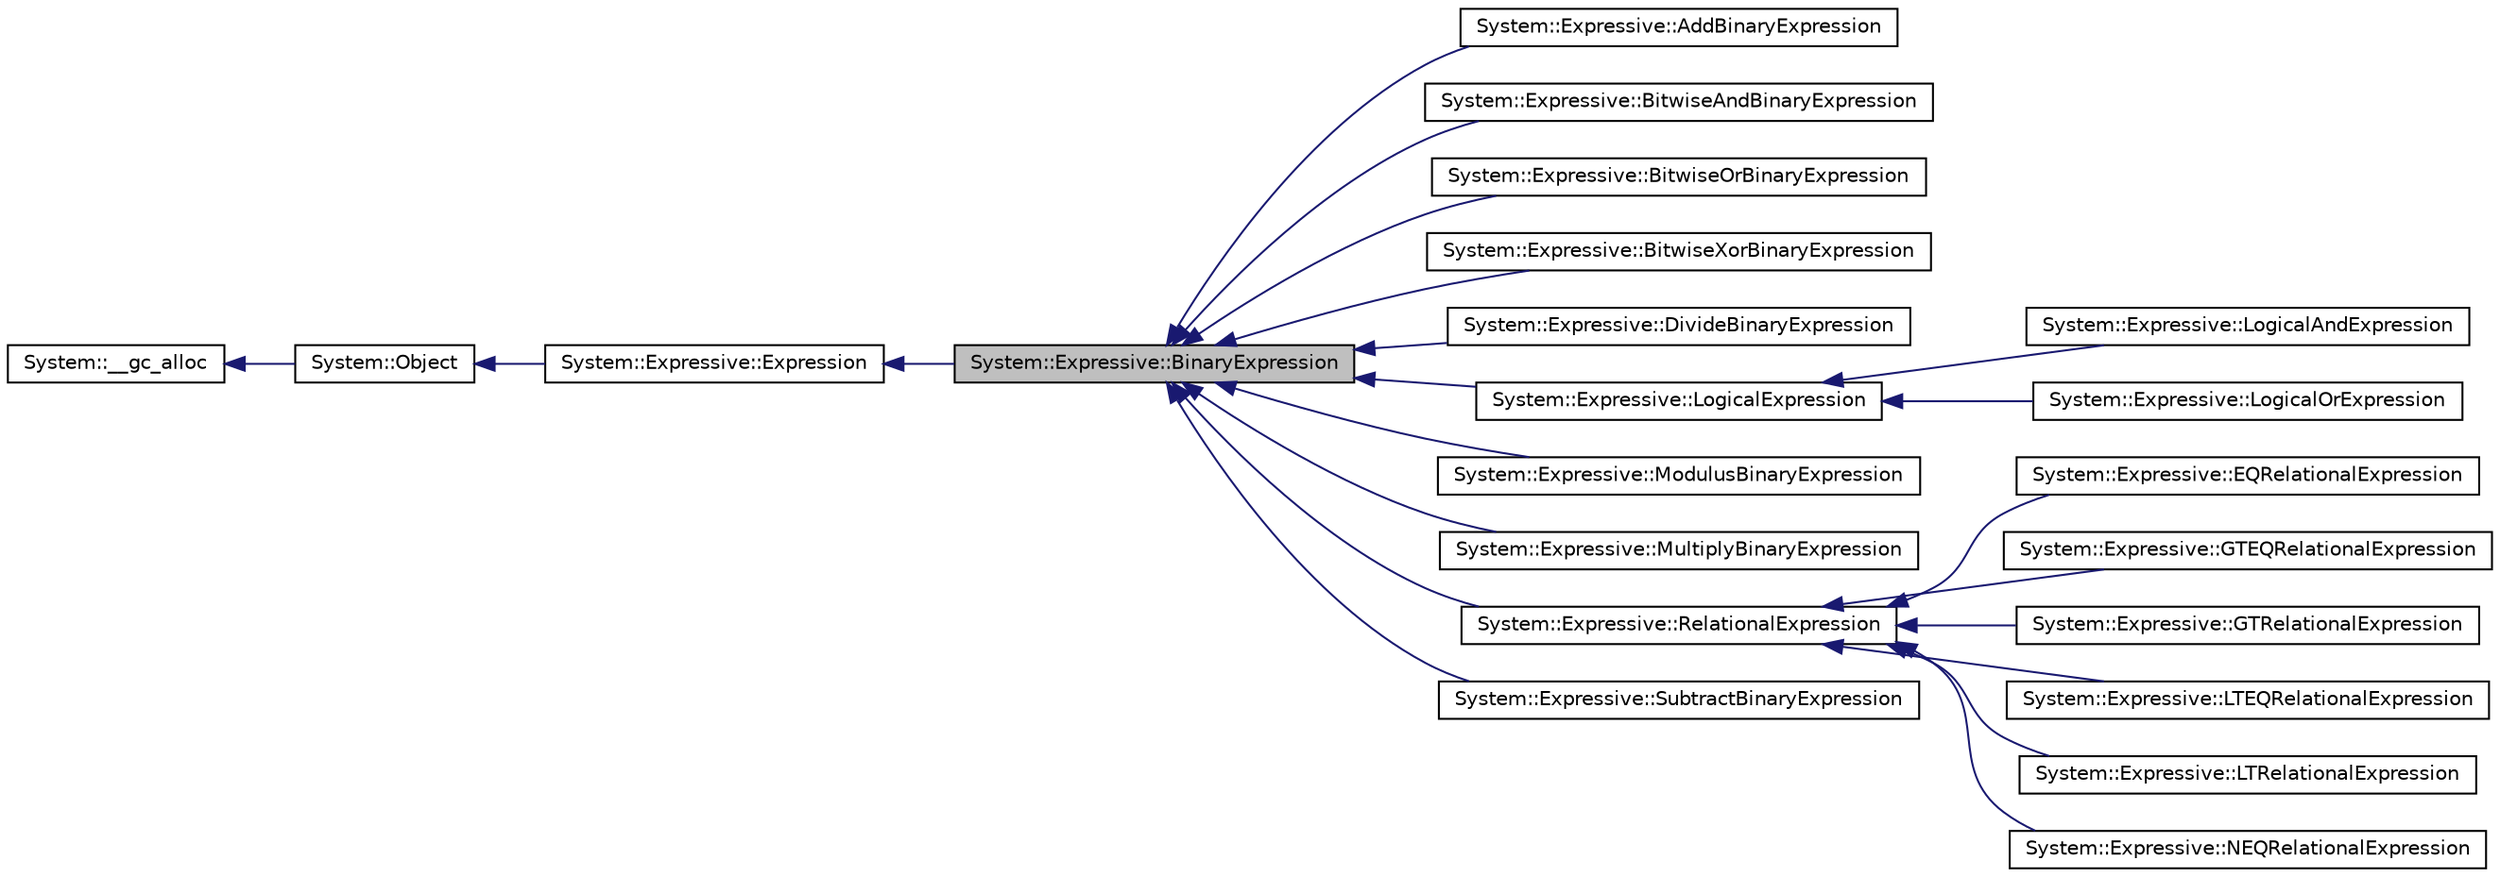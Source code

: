digraph G
{
  edge [fontname="Helvetica",fontsize="10",labelfontname="Helvetica",labelfontsize="10"];
  node [fontname="Helvetica",fontsize="10",shape=record];
  rankdir="LR";
  Node1 [label="System::Expressive::BinaryExpression",height=0.2,width=0.4,color="black", fillcolor="grey75", style="filled" fontcolor="black"];
  Node2 -> Node1 [dir="back",color="midnightblue",fontsize="10",style="solid",fontname="Helvetica"];
  Node2 [label="System::Expressive::Expression",height=0.2,width=0.4,color="black", fillcolor="white", style="filled",URL="$class_system_1_1_expressive_1_1_expression.html"];
  Node3 -> Node2 [dir="back",color="midnightblue",fontsize="10",style="solid",fontname="Helvetica"];
  Node3 [label="System::Object",height=0.2,width=0.4,color="black", fillcolor="white", style="filled",URL="$class_system_1_1_object.html"];
  Node4 -> Node3 [dir="back",color="midnightblue",fontsize="10",style="solid",fontname="Helvetica"];
  Node4 [label="System::__gc_alloc",height=0.2,width=0.4,color="black", fillcolor="white", style="filled",URL="$class_system_1_1____gc__alloc.html"];
  Node1 -> Node5 [dir="back",color="midnightblue",fontsize="10",style="solid",fontname="Helvetica"];
  Node5 [label="System::Expressive::AddBinaryExpression",height=0.2,width=0.4,color="black", fillcolor="white", style="filled",URL="$class_system_1_1_expressive_1_1_add_binary_expression.html"];
  Node1 -> Node6 [dir="back",color="midnightblue",fontsize="10",style="solid",fontname="Helvetica"];
  Node6 [label="System::Expressive::BitwiseAndBinaryExpression",height=0.2,width=0.4,color="black", fillcolor="white", style="filled",URL="$class_system_1_1_expressive_1_1_bitwise_and_binary_expression.html"];
  Node1 -> Node7 [dir="back",color="midnightblue",fontsize="10",style="solid",fontname="Helvetica"];
  Node7 [label="System::Expressive::BitwiseOrBinaryExpression",height=0.2,width=0.4,color="black", fillcolor="white", style="filled",URL="$class_system_1_1_expressive_1_1_bitwise_or_binary_expression.html"];
  Node1 -> Node8 [dir="back",color="midnightblue",fontsize="10",style="solid",fontname="Helvetica"];
  Node8 [label="System::Expressive::BitwiseXorBinaryExpression",height=0.2,width=0.4,color="black", fillcolor="white", style="filled",URL="$class_system_1_1_expressive_1_1_bitwise_xor_binary_expression.html"];
  Node1 -> Node9 [dir="back",color="midnightblue",fontsize="10",style="solid",fontname="Helvetica"];
  Node9 [label="System::Expressive::DivideBinaryExpression",height=0.2,width=0.4,color="black", fillcolor="white", style="filled",URL="$class_system_1_1_expressive_1_1_divide_binary_expression.html"];
  Node1 -> Node10 [dir="back",color="midnightblue",fontsize="10",style="solid",fontname="Helvetica"];
  Node10 [label="System::Expressive::LogicalExpression",height=0.2,width=0.4,color="black", fillcolor="white", style="filled",URL="$class_system_1_1_expressive_1_1_logical_expression.html"];
  Node10 -> Node11 [dir="back",color="midnightblue",fontsize="10",style="solid",fontname="Helvetica"];
  Node11 [label="System::Expressive::LogicalAndExpression",height=0.2,width=0.4,color="black", fillcolor="white", style="filled",URL="$class_system_1_1_expressive_1_1_logical_and_expression.html"];
  Node10 -> Node12 [dir="back",color="midnightblue",fontsize="10",style="solid",fontname="Helvetica"];
  Node12 [label="System::Expressive::LogicalOrExpression",height=0.2,width=0.4,color="black", fillcolor="white", style="filled",URL="$class_system_1_1_expressive_1_1_logical_or_expression.html"];
  Node1 -> Node13 [dir="back",color="midnightblue",fontsize="10",style="solid",fontname="Helvetica"];
  Node13 [label="System::Expressive::ModulusBinaryExpression",height=0.2,width=0.4,color="black", fillcolor="white", style="filled",URL="$class_system_1_1_expressive_1_1_modulus_binary_expression.html"];
  Node1 -> Node14 [dir="back",color="midnightblue",fontsize="10",style="solid",fontname="Helvetica"];
  Node14 [label="System::Expressive::MultiplyBinaryExpression",height=0.2,width=0.4,color="black", fillcolor="white", style="filled",URL="$class_system_1_1_expressive_1_1_multiply_binary_expression.html"];
  Node1 -> Node15 [dir="back",color="midnightblue",fontsize="10",style="solid",fontname="Helvetica"];
  Node15 [label="System::Expressive::RelationalExpression",height=0.2,width=0.4,color="black", fillcolor="white", style="filled",URL="$class_system_1_1_expressive_1_1_relational_expression.html"];
  Node15 -> Node16 [dir="back",color="midnightblue",fontsize="10",style="solid",fontname="Helvetica"];
  Node16 [label="System::Expressive::EQRelationalExpression",height=0.2,width=0.4,color="black", fillcolor="white", style="filled",URL="$class_system_1_1_expressive_1_1_e_q_relational_expression.html"];
  Node15 -> Node17 [dir="back",color="midnightblue",fontsize="10",style="solid",fontname="Helvetica"];
  Node17 [label="System::Expressive::GTEQRelationalExpression",height=0.2,width=0.4,color="black", fillcolor="white", style="filled",URL="$class_system_1_1_expressive_1_1_g_t_e_q_relational_expression.html"];
  Node15 -> Node18 [dir="back",color="midnightblue",fontsize="10",style="solid",fontname="Helvetica"];
  Node18 [label="System::Expressive::GTRelationalExpression",height=0.2,width=0.4,color="black", fillcolor="white", style="filled",URL="$class_system_1_1_expressive_1_1_g_t_relational_expression.html"];
  Node15 -> Node19 [dir="back",color="midnightblue",fontsize="10",style="solid",fontname="Helvetica"];
  Node19 [label="System::Expressive::LTEQRelationalExpression",height=0.2,width=0.4,color="black", fillcolor="white", style="filled",URL="$class_system_1_1_expressive_1_1_l_t_e_q_relational_expression.html"];
  Node15 -> Node20 [dir="back",color="midnightblue",fontsize="10",style="solid",fontname="Helvetica"];
  Node20 [label="System::Expressive::LTRelationalExpression",height=0.2,width=0.4,color="black", fillcolor="white", style="filled",URL="$class_system_1_1_expressive_1_1_l_t_relational_expression.html"];
  Node15 -> Node21 [dir="back",color="midnightblue",fontsize="10",style="solid",fontname="Helvetica"];
  Node21 [label="System::Expressive::NEQRelationalExpression",height=0.2,width=0.4,color="black", fillcolor="white", style="filled",URL="$class_system_1_1_expressive_1_1_n_e_q_relational_expression.html"];
  Node1 -> Node22 [dir="back",color="midnightblue",fontsize="10",style="solid",fontname="Helvetica"];
  Node22 [label="System::Expressive::SubtractBinaryExpression",height=0.2,width=0.4,color="black", fillcolor="white", style="filled",URL="$class_system_1_1_expressive_1_1_subtract_binary_expression.html"];
}
